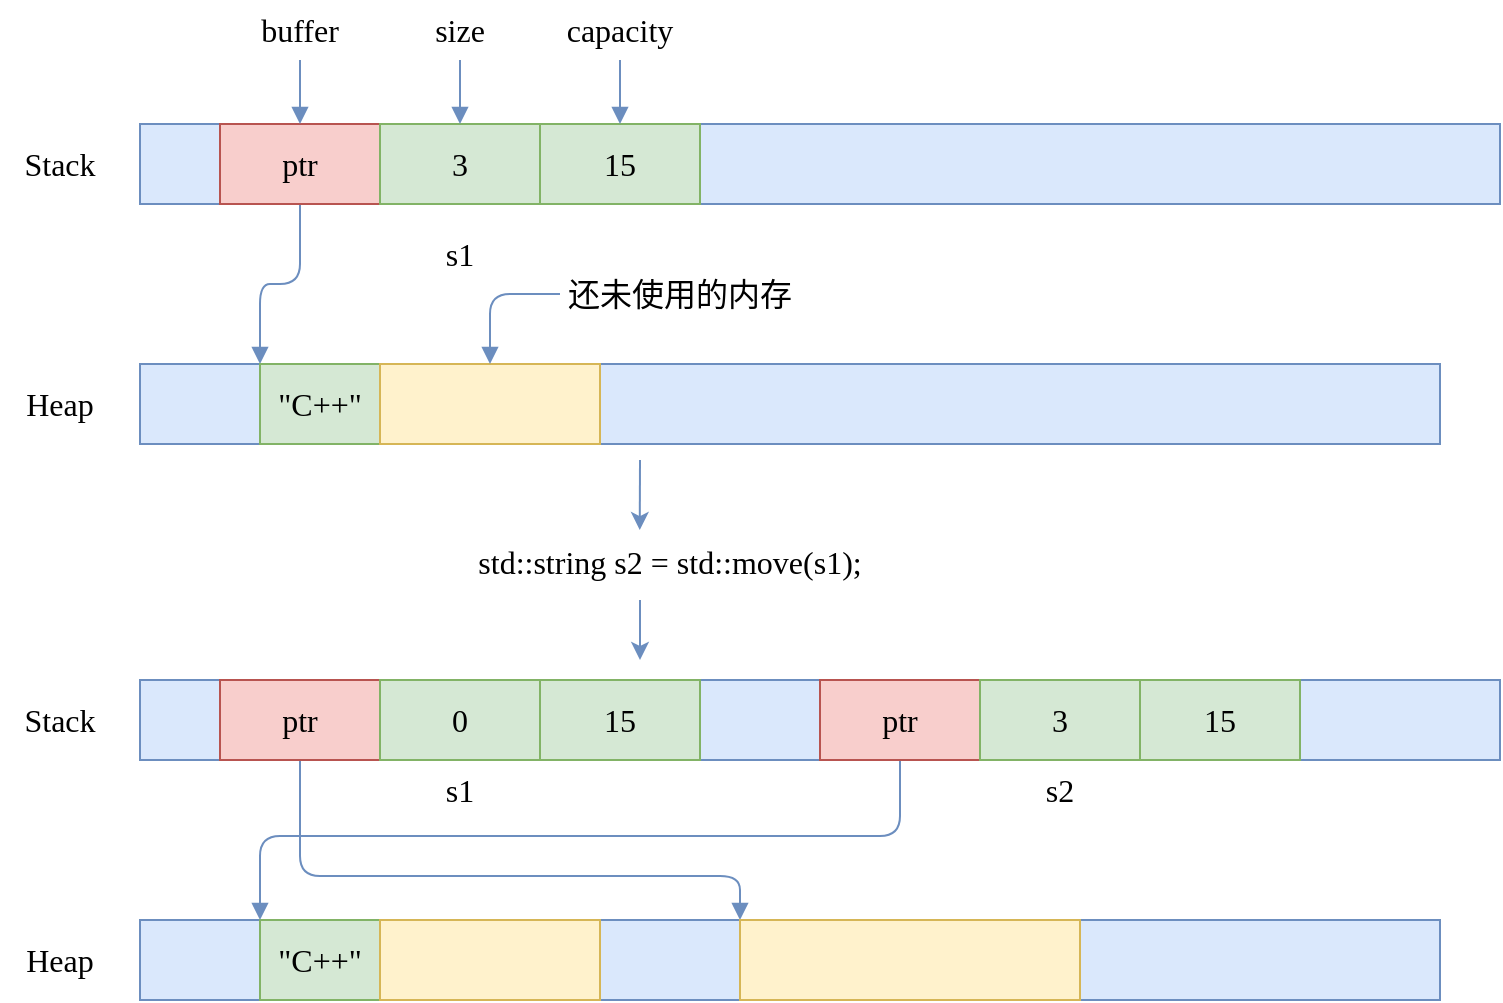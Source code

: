 <mxfile version="24.2.5" type="device">
  <diagram name="Page-1" id="TEeUH6Srq290vlKe-10d">
    <mxGraphModel dx="1420" dy="821" grid="1" gridSize="10" guides="1" tooltips="1" connect="1" arrows="1" fold="1" page="1" pageScale="1" pageWidth="850" pageHeight="1100" math="0" shadow="0">
      <root>
        <mxCell id="0" />
        <mxCell id="1" parent="0" />
        <mxCell id="5lW_WSNT5A5_iSL1jGPt-79" value="std::string s2 = std::move(s1);" style="text;html=1;align=center;verticalAlign=middle;whiteSpace=wrap;rounded=0;fontFamily=Ubuntu;fontSize=16;fontStyle=0;" vertex="1" parent="1">
          <mxGeometry x="330" y="406" width="270" height="30" as="geometry" />
        </mxCell>
        <mxCell id="5lW_WSNT5A5_iSL1jGPt-80" value="" style="group" vertex="1" connectable="0" parent="1">
          <mxGeometry x="130" y="140" width="750" height="222" as="geometry" />
        </mxCell>
        <mxCell id="nfDWSQDcqfgCOiTl7YEO-4" value="" style="rounded=0;whiteSpace=wrap;html=1;shadow=0;strokeColor=#6c8ebf;strokeWidth=1;fontFamily=Ubuntu;fontSize=16;fontStyle=0;fillColor=#dae8fc;" parent="5lW_WSNT5A5_iSL1jGPt-80" vertex="1">
          <mxGeometry x="70" y="62" width="680" height="40" as="geometry" />
        </mxCell>
        <mxCell id="nfDWSQDcqfgCOiTl7YEO-9" style="edgeStyle=orthogonalEdgeStyle;rounded=1;orthogonalLoop=1;jettySize=auto;html=1;entryX=0;entryY=0;entryDx=0;entryDy=0;shadow=0;strokeColor=#6c8ebf;strokeWidth=1;fontFamily=Ubuntu;fontSize=14;fontStyle=0;endArrow=block;endFill=1;fillColor=#dae8fc;" parent="5lW_WSNT5A5_iSL1jGPt-80" source="nfDWSQDcqfgCOiTl7YEO-1" target="nfDWSQDcqfgCOiTl7YEO-8" edge="1">
          <mxGeometry relative="1" as="geometry" />
        </mxCell>
        <mxCell id="nfDWSQDcqfgCOiTl7YEO-1" value="ptr" style="rounded=0;whiteSpace=wrap;html=1;shadow=0;strokeColor=#b85450;strokeWidth=1;fontFamily=Ubuntu;fontSize=16;fontStyle=0;fillColor=#f8cecc;" parent="5lW_WSNT5A5_iSL1jGPt-80" vertex="1">
          <mxGeometry x="110" y="62" width="80" height="40" as="geometry" />
        </mxCell>
        <mxCell id="nfDWSQDcqfgCOiTl7YEO-2" value="3" style="rounded=0;whiteSpace=wrap;html=1;shadow=0;strokeColor=#82b366;strokeWidth=1;fontFamily=Ubuntu;fontSize=16;fontStyle=0;fillColor=#d5e8d4;" parent="5lW_WSNT5A5_iSL1jGPt-80" vertex="1">
          <mxGeometry x="190" y="62" width="80" height="40" as="geometry" />
        </mxCell>
        <mxCell id="nfDWSQDcqfgCOiTl7YEO-3" value="15" style="rounded=0;whiteSpace=wrap;html=1;shadow=0;strokeColor=#82b366;strokeWidth=1;fontFamily=Ubuntu;fontSize=16;fontStyle=0;fillColor=#d5e8d4;" parent="5lW_WSNT5A5_iSL1jGPt-80" vertex="1">
          <mxGeometry x="270" y="62" width="80" height="40" as="geometry" />
        </mxCell>
        <mxCell id="nfDWSQDcqfgCOiTl7YEO-5" value="Stack" style="text;html=1;align=center;verticalAlign=middle;whiteSpace=wrap;rounded=0;fontFamily=Ubuntu;fontSize=16;fontStyle=0;" parent="5lW_WSNT5A5_iSL1jGPt-80" vertex="1">
          <mxGeometry y="67" width="60" height="30" as="geometry" />
        </mxCell>
        <mxCell id="nfDWSQDcqfgCOiTl7YEO-6" value="" style="rounded=0;whiteSpace=wrap;html=1;shadow=0;strokeColor=#6c8ebf;strokeWidth=1;fontFamily=Ubuntu;fontSize=16;fontStyle=0;fillColor=#dae8fc;" parent="5lW_WSNT5A5_iSL1jGPt-80" vertex="1">
          <mxGeometry x="70" y="182" width="650" height="40" as="geometry" />
        </mxCell>
        <mxCell id="nfDWSQDcqfgCOiTl7YEO-7" value="Heap" style="text;html=1;align=center;verticalAlign=middle;whiteSpace=wrap;rounded=0;fontFamily=Ubuntu;fontSize=16;fontStyle=0;" parent="5lW_WSNT5A5_iSL1jGPt-80" vertex="1">
          <mxGeometry y="187" width="60" height="30" as="geometry" />
        </mxCell>
        <mxCell id="nfDWSQDcqfgCOiTl7YEO-8" value="&quot;C++&quot;" style="rounded=0;whiteSpace=wrap;html=1;shadow=0;strokeColor=#82b366;strokeWidth=1;fontFamily=Ubuntu;fontSize=16;fontStyle=0;fillColor=#d5e8d4;" parent="5lW_WSNT5A5_iSL1jGPt-80" vertex="1">
          <mxGeometry x="130" y="182" width="60" height="40" as="geometry" />
        </mxCell>
        <mxCell id="nfDWSQDcqfgCOiTl7YEO-10" value="" style="rounded=0;whiteSpace=wrap;html=1;shadow=0;strokeColor=#d6b656;strokeWidth=1;fontFamily=Ubuntu;fontSize=16;fontStyle=0;fillColor=#fff2cc;" parent="5lW_WSNT5A5_iSL1jGPt-80" vertex="1">
          <mxGeometry x="190" y="182" width="110" height="40" as="geometry" />
        </mxCell>
        <mxCell id="nfDWSQDcqfgCOiTl7YEO-15" style="edgeStyle=orthogonalEdgeStyle;rounded=1;orthogonalLoop=1;jettySize=auto;html=1;entryX=0.5;entryY=0;entryDx=0;entryDy=0;shadow=0;strokeColor=#6c8ebf;strokeWidth=1;fontFamily=Ubuntu;fontSize=14;fontStyle=0;endArrow=block;endFill=1;fillColor=#dae8fc;" parent="5lW_WSNT5A5_iSL1jGPt-80" source="nfDWSQDcqfgCOiTl7YEO-11" target="nfDWSQDcqfgCOiTl7YEO-2" edge="1">
          <mxGeometry relative="1" as="geometry" />
        </mxCell>
        <mxCell id="nfDWSQDcqfgCOiTl7YEO-11" value="size" style="text;html=1;align=center;verticalAlign=middle;whiteSpace=wrap;rounded=0;fontFamily=Ubuntu;fontSize=16;fontStyle=0;" parent="5lW_WSNT5A5_iSL1jGPt-80" vertex="1">
          <mxGeometry x="200" width="60" height="30" as="geometry" />
        </mxCell>
        <mxCell id="nfDWSQDcqfgCOiTl7YEO-16" style="edgeStyle=orthogonalEdgeStyle;rounded=1;orthogonalLoop=1;jettySize=auto;html=1;entryX=0.5;entryY=0;entryDx=0;entryDy=0;shadow=0;strokeColor=#6c8ebf;strokeWidth=1;fontFamily=Ubuntu;fontSize=14;fontStyle=0;endArrow=block;endFill=1;fillColor=#dae8fc;" parent="5lW_WSNT5A5_iSL1jGPt-80" source="nfDWSQDcqfgCOiTl7YEO-12" target="nfDWSQDcqfgCOiTl7YEO-3" edge="1">
          <mxGeometry relative="1" as="geometry" />
        </mxCell>
        <mxCell id="nfDWSQDcqfgCOiTl7YEO-12" value="capacity" style="text;html=1;align=center;verticalAlign=middle;whiteSpace=wrap;rounded=0;fontFamily=Ubuntu;fontSize=16;fontStyle=0;" parent="5lW_WSNT5A5_iSL1jGPt-80" vertex="1">
          <mxGeometry x="280" width="60" height="30" as="geometry" />
        </mxCell>
        <mxCell id="nfDWSQDcqfgCOiTl7YEO-14" style="edgeStyle=orthogonalEdgeStyle;rounded=1;orthogonalLoop=1;jettySize=auto;html=1;entryX=0.5;entryY=0;entryDx=0;entryDy=0;shadow=0;strokeColor=#6c8ebf;strokeWidth=1;fontFamily=Ubuntu;fontSize=14;fontStyle=0;endArrow=block;endFill=1;fillColor=#dae8fc;" parent="5lW_WSNT5A5_iSL1jGPt-80" source="nfDWSQDcqfgCOiTl7YEO-13" target="nfDWSQDcqfgCOiTl7YEO-1" edge="1">
          <mxGeometry relative="1" as="geometry" />
        </mxCell>
        <mxCell id="nfDWSQDcqfgCOiTl7YEO-13" value="buffer" style="text;html=1;align=center;verticalAlign=middle;whiteSpace=wrap;rounded=0;fontFamily=Ubuntu;fontSize=16;fontStyle=0;" parent="5lW_WSNT5A5_iSL1jGPt-80" vertex="1">
          <mxGeometry x="120" width="60" height="30" as="geometry" />
        </mxCell>
        <mxCell id="nfDWSQDcqfgCOiTl7YEO-18" style="edgeStyle=orthogonalEdgeStyle;rounded=1;orthogonalLoop=1;jettySize=auto;html=1;shadow=0;strokeColor=#6c8ebf;strokeWidth=1;fontFamily=Ubuntu;fontSize=14;fontStyle=0;endArrow=block;endFill=1;fillColor=#dae8fc;exitX=0;exitY=0.5;exitDx=0;exitDy=0;" parent="5lW_WSNT5A5_iSL1jGPt-80" source="nfDWSQDcqfgCOiTl7YEO-17" target="nfDWSQDcqfgCOiTl7YEO-10" edge="1">
          <mxGeometry relative="1" as="geometry" />
        </mxCell>
        <mxCell id="nfDWSQDcqfgCOiTl7YEO-17" value="还未使用的内存" style="text;html=1;align=center;verticalAlign=middle;whiteSpace=wrap;rounded=0;fontFamily=Ubuntu;fontSize=16;fontStyle=0;" parent="5lW_WSNT5A5_iSL1jGPt-80" vertex="1">
          <mxGeometry x="280" y="132" width="120" height="30" as="geometry" />
        </mxCell>
        <mxCell id="5lW_WSNT5A5_iSL1jGPt-6" value="s1" style="text;html=1;align=center;verticalAlign=middle;whiteSpace=wrap;rounded=0;fontFamily=Ubuntu;fontSize=16;fontStyle=0;" vertex="1" parent="5lW_WSNT5A5_iSL1jGPt-80">
          <mxGeometry x="200" y="112" width="60" height="30" as="geometry" />
        </mxCell>
        <mxCell id="5lW_WSNT5A5_iSL1jGPt-81" value="" style="group" vertex="1" connectable="0" parent="1">
          <mxGeometry x="130" y="480" width="750" height="160" as="geometry" />
        </mxCell>
        <mxCell id="5lW_WSNT5A5_iSL1jGPt-54" value="" style="rounded=0;whiteSpace=wrap;html=1;shadow=0;strokeColor=#6c8ebf;strokeWidth=1;fontFamily=Ubuntu;fontSize=16;fontStyle=0;fillColor=#dae8fc;" vertex="1" parent="5lW_WSNT5A5_iSL1jGPt-81">
          <mxGeometry x="70" width="680" height="40" as="geometry" />
        </mxCell>
        <mxCell id="5lW_WSNT5A5_iSL1jGPt-55" style="edgeStyle=orthogonalEdgeStyle;rounded=1;orthogonalLoop=1;jettySize=auto;html=1;shadow=0;strokeColor=#6c8ebf;strokeWidth=1;fontFamily=Ubuntu;fontSize=14;fontStyle=0;endArrow=block;endFill=1;fillColor=#dae8fc;entryX=0;entryY=0;entryDx=0;entryDy=0;" edge="1" source="5lW_WSNT5A5_iSL1jGPt-56" target="5lW_WSNT5A5_iSL1jGPt-78" parent="5lW_WSNT5A5_iSL1jGPt-81">
          <mxGeometry relative="1" as="geometry">
            <mxPoint x="400" y="118" as="targetPoint" />
            <Array as="points">
              <mxPoint x="150" y="98" />
              <mxPoint x="370" y="98" />
            </Array>
          </mxGeometry>
        </mxCell>
        <mxCell id="5lW_WSNT5A5_iSL1jGPt-56" value="ptr" style="rounded=0;whiteSpace=wrap;html=1;shadow=0;strokeColor=#b85450;strokeWidth=1;fontFamily=Ubuntu;fontSize=16;fontStyle=0;fillColor=#f8cecc;" vertex="1" parent="5lW_WSNT5A5_iSL1jGPt-81">
          <mxGeometry x="110" width="80" height="40" as="geometry" />
        </mxCell>
        <mxCell id="5lW_WSNT5A5_iSL1jGPt-57" value="0" style="rounded=0;whiteSpace=wrap;html=1;shadow=0;strokeColor=#82b366;strokeWidth=1;fontFamily=Ubuntu;fontSize=16;fontStyle=0;fillColor=#d5e8d4;" vertex="1" parent="5lW_WSNT5A5_iSL1jGPt-81">
          <mxGeometry x="190" width="80" height="40" as="geometry" />
        </mxCell>
        <mxCell id="5lW_WSNT5A5_iSL1jGPt-58" value="15" style="rounded=0;whiteSpace=wrap;html=1;shadow=0;strokeColor=#82b366;strokeWidth=1;fontFamily=Ubuntu;fontSize=16;fontStyle=0;fillColor=#d5e8d4;" vertex="1" parent="5lW_WSNT5A5_iSL1jGPt-81">
          <mxGeometry x="270" width="80" height="40" as="geometry" />
        </mxCell>
        <mxCell id="5lW_WSNT5A5_iSL1jGPt-59" value="Stack" style="text;html=1;align=center;verticalAlign=middle;whiteSpace=wrap;rounded=0;fontFamily=Ubuntu;fontSize=16;fontStyle=0;" vertex="1" parent="5lW_WSNT5A5_iSL1jGPt-81">
          <mxGeometry y="5" width="60" height="30" as="geometry" />
        </mxCell>
        <mxCell id="5lW_WSNT5A5_iSL1jGPt-60" value="" style="rounded=0;whiteSpace=wrap;html=1;shadow=0;strokeColor=#6c8ebf;strokeWidth=1;fontFamily=Ubuntu;fontSize=16;fontStyle=0;fillColor=#dae8fc;" vertex="1" parent="5lW_WSNT5A5_iSL1jGPt-81">
          <mxGeometry x="70" y="120" width="650" height="40" as="geometry" />
        </mxCell>
        <mxCell id="5lW_WSNT5A5_iSL1jGPt-61" value="Heap" style="text;html=1;align=center;verticalAlign=middle;whiteSpace=wrap;rounded=0;fontFamily=Ubuntu;fontSize=16;fontStyle=0;" vertex="1" parent="5lW_WSNT5A5_iSL1jGPt-81">
          <mxGeometry y="125" width="60" height="30" as="geometry" />
        </mxCell>
        <mxCell id="5lW_WSNT5A5_iSL1jGPt-62" value="&quot;C++&quot;" style="rounded=0;whiteSpace=wrap;html=1;shadow=0;strokeColor=#82b366;strokeWidth=1;fontFamily=Ubuntu;fontSize=16;fontStyle=0;fillColor=#d5e8d4;" vertex="1" parent="5lW_WSNT5A5_iSL1jGPt-81">
          <mxGeometry x="130" y="120" width="60" height="40" as="geometry" />
        </mxCell>
        <mxCell id="5lW_WSNT5A5_iSL1jGPt-63" value="" style="rounded=0;whiteSpace=wrap;html=1;shadow=0;strokeColor=#d6b656;strokeWidth=1;fontFamily=Ubuntu;fontSize=16;fontStyle=0;fillColor=#fff2cc;" vertex="1" parent="5lW_WSNT5A5_iSL1jGPt-81">
          <mxGeometry x="190" y="120" width="110" height="40" as="geometry" />
        </mxCell>
        <mxCell id="5lW_WSNT5A5_iSL1jGPt-72" value="s1" style="text;html=1;align=center;verticalAlign=middle;whiteSpace=wrap;rounded=0;fontFamily=Ubuntu;fontSize=16;fontStyle=0;" vertex="1" parent="5lW_WSNT5A5_iSL1jGPt-81">
          <mxGeometry x="200" y="40" width="60" height="30" as="geometry" />
        </mxCell>
        <mxCell id="5lW_WSNT5A5_iSL1jGPt-77" value="" style="edgeStyle=orthogonalEdgeStyle;rounded=1;orthogonalLoop=1;jettySize=auto;html=1;shadow=0;strokeColor=#6c8ebf;strokeWidth=1;fontFamily=Ubuntu;fontSize=14;fontStyle=0;endArrow=block;endFill=1;fillColor=#dae8fc;entryX=0;entryY=0;entryDx=0;entryDy=0;" edge="1" parent="5lW_WSNT5A5_iSL1jGPt-81" source="5lW_WSNT5A5_iSL1jGPt-73" target="5lW_WSNT5A5_iSL1jGPt-62">
          <mxGeometry relative="1" as="geometry">
            <Array as="points">
              <mxPoint x="450" y="78" />
              <mxPoint x="130" y="78" />
            </Array>
          </mxGeometry>
        </mxCell>
        <mxCell id="5lW_WSNT5A5_iSL1jGPt-73" value="ptr" style="rounded=0;whiteSpace=wrap;html=1;shadow=0;strokeColor=#b85450;strokeWidth=1;fontFamily=Ubuntu;fontSize=16;fontStyle=0;fillColor=#f8cecc;" vertex="1" parent="5lW_WSNT5A5_iSL1jGPt-81">
          <mxGeometry x="410" width="80" height="40" as="geometry" />
        </mxCell>
        <mxCell id="5lW_WSNT5A5_iSL1jGPt-74" value="3" style="rounded=0;whiteSpace=wrap;html=1;shadow=0;strokeColor=#82b366;strokeWidth=1;fontFamily=Ubuntu;fontSize=16;fontStyle=0;fillColor=#d5e8d4;" vertex="1" parent="5lW_WSNT5A5_iSL1jGPt-81">
          <mxGeometry x="490" width="80" height="40" as="geometry" />
        </mxCell>
        <mxCell id="5lW_WSNT5A5_iSL1jGPt-75" value="15" style="rounded=0;whiteSpace=wrap;html=1;shadow=0;strokeColor=#82b366;strokeWidth=1;fontFamily=Ubuntu;fontSize=16;fontStyle=0;fillColor=#d5e8d4;" vertex="1" parent="5lW_WSNT5A5_iSL1jGPt-81">
          <mxGeometry x="570" width="80" height="40" as="geometry" />
        </mxCell>
        <mxCell id="5lW_WSNT5A5_iSL1jGPt-76" value="s2" style="text;html=1;align=center;verticalAlign=middle;whiteSpace=wrap;rounded=0;fontFamily=Ubuntu;fontSize=16;fontStyle=0;" vertex="1" parent="5lW_WSNT5A5_iSL1jGPt-81">
          <mxGeometry x="500" y="40" width="60" height="30" as="geometry" />
        </mxCell>
        <mxCell id="5lW_WSNT5A5_iSL1jGPt-78" value="" style="rounded=0;whiteSpace=wrap;html=1;shadow=0;strokeColor=#d6b656;strokeWidth=1;fontFamily=Ubuntu;fontSize=16;fontStyle=0;fillColor=#fff2cc;" vertex="1" parent="5lW_WSNT5A5_iSL1jGPt-81">
          <mxGeometry x="370" y="120" width="170" height="40" as="geometry" />
        </mxCell>
        <mxCell id="5lW_WSNT5A5_iSL1jGPt-83" value="" style="endArrow=classic;html=1;rounded=1;shadow=0;strokeColor=#6c8ebf;strokeWidth=1;fontFamily=Ubuntu;fontSize=14;fontStyle=0;fillColor=#dae8fc;entryX=0.444;entryY=-0.033;entryDx=0;entryDy=0;entryPerimeter=0;" edge="1" parent="1" target="5lW_WSNT5A5_iSL1jGPt-79">
          <mxGeometry width="50" height="50" relative="1" as="geometry">
            <mxPoint x="450" y="370" as="sourcePoint" />
            <mxPoint x="450" y="380" as="targetPoint" />
          </mxGeometry>
        </mxCell>
        <mxCell id="5lW_WSNT5A5_iSL1jGPt-84" value="" style="endArrow=classic;html=1;rounded=1;shadow=0;strokeColor=#6c8ebf;strokeWidth=1;fontFamily=Ubuntu;fontSize=14;fontStyle=0;fillColor=#dae8fc;" edge="1" parent="1">
          <mxGeometry width="50" height="50" relative="1" as="geometry">
            <mxPoint x="450" y="440" as="sourcePoint" />
            <mxPoint x="450" y="470" as="targetPoint" />
          </mxGeometry>
        </mxCell>
      </root>
    </mxGraphModel>
  </diagram>
</mxfile>
